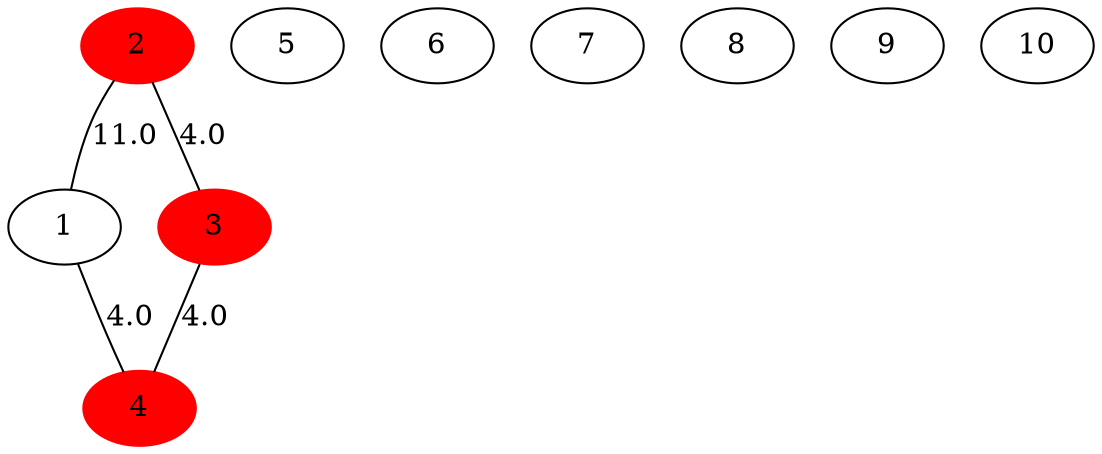 graph "network.02.in" {
	2 [color=red style=filled]
	2 -- 1 [label=11.0]
	2 -- 3 [label=4.0]
	1
	1 -- 4 [label=4.0]
	3 [color=red style=filled]
	3 -- 4 [label=4.0]
	4 [color=red style=filled]
	5
	6
	7
	8
	9
	10
}
